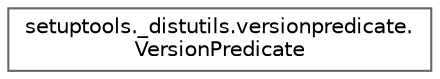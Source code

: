 digraph "Graphical Class Hierarchy"
{
 // LATEX_PDF_SIZE
  bgcolor="transparent";
  edge [fontname=Helvetica,fontsize=10,labelfontname=Helvetica,labelfontsize=10];
  node [fontname=Helvetica,fontsize=10,shape=box,height=0.2,width=0.4];
  rankdir="LR";
  Node0 [id="Node000000",label="setuptools._distutils.versionpredicate.\lVersionPredicate",height=0.2,width=0.4,color="grey40", fillcolor="white", style="filled",URL="$classsetuptools_1_1__distutils_1_1versionpredicate_1_1_version_predicate.html",tooltip=" "];
}

